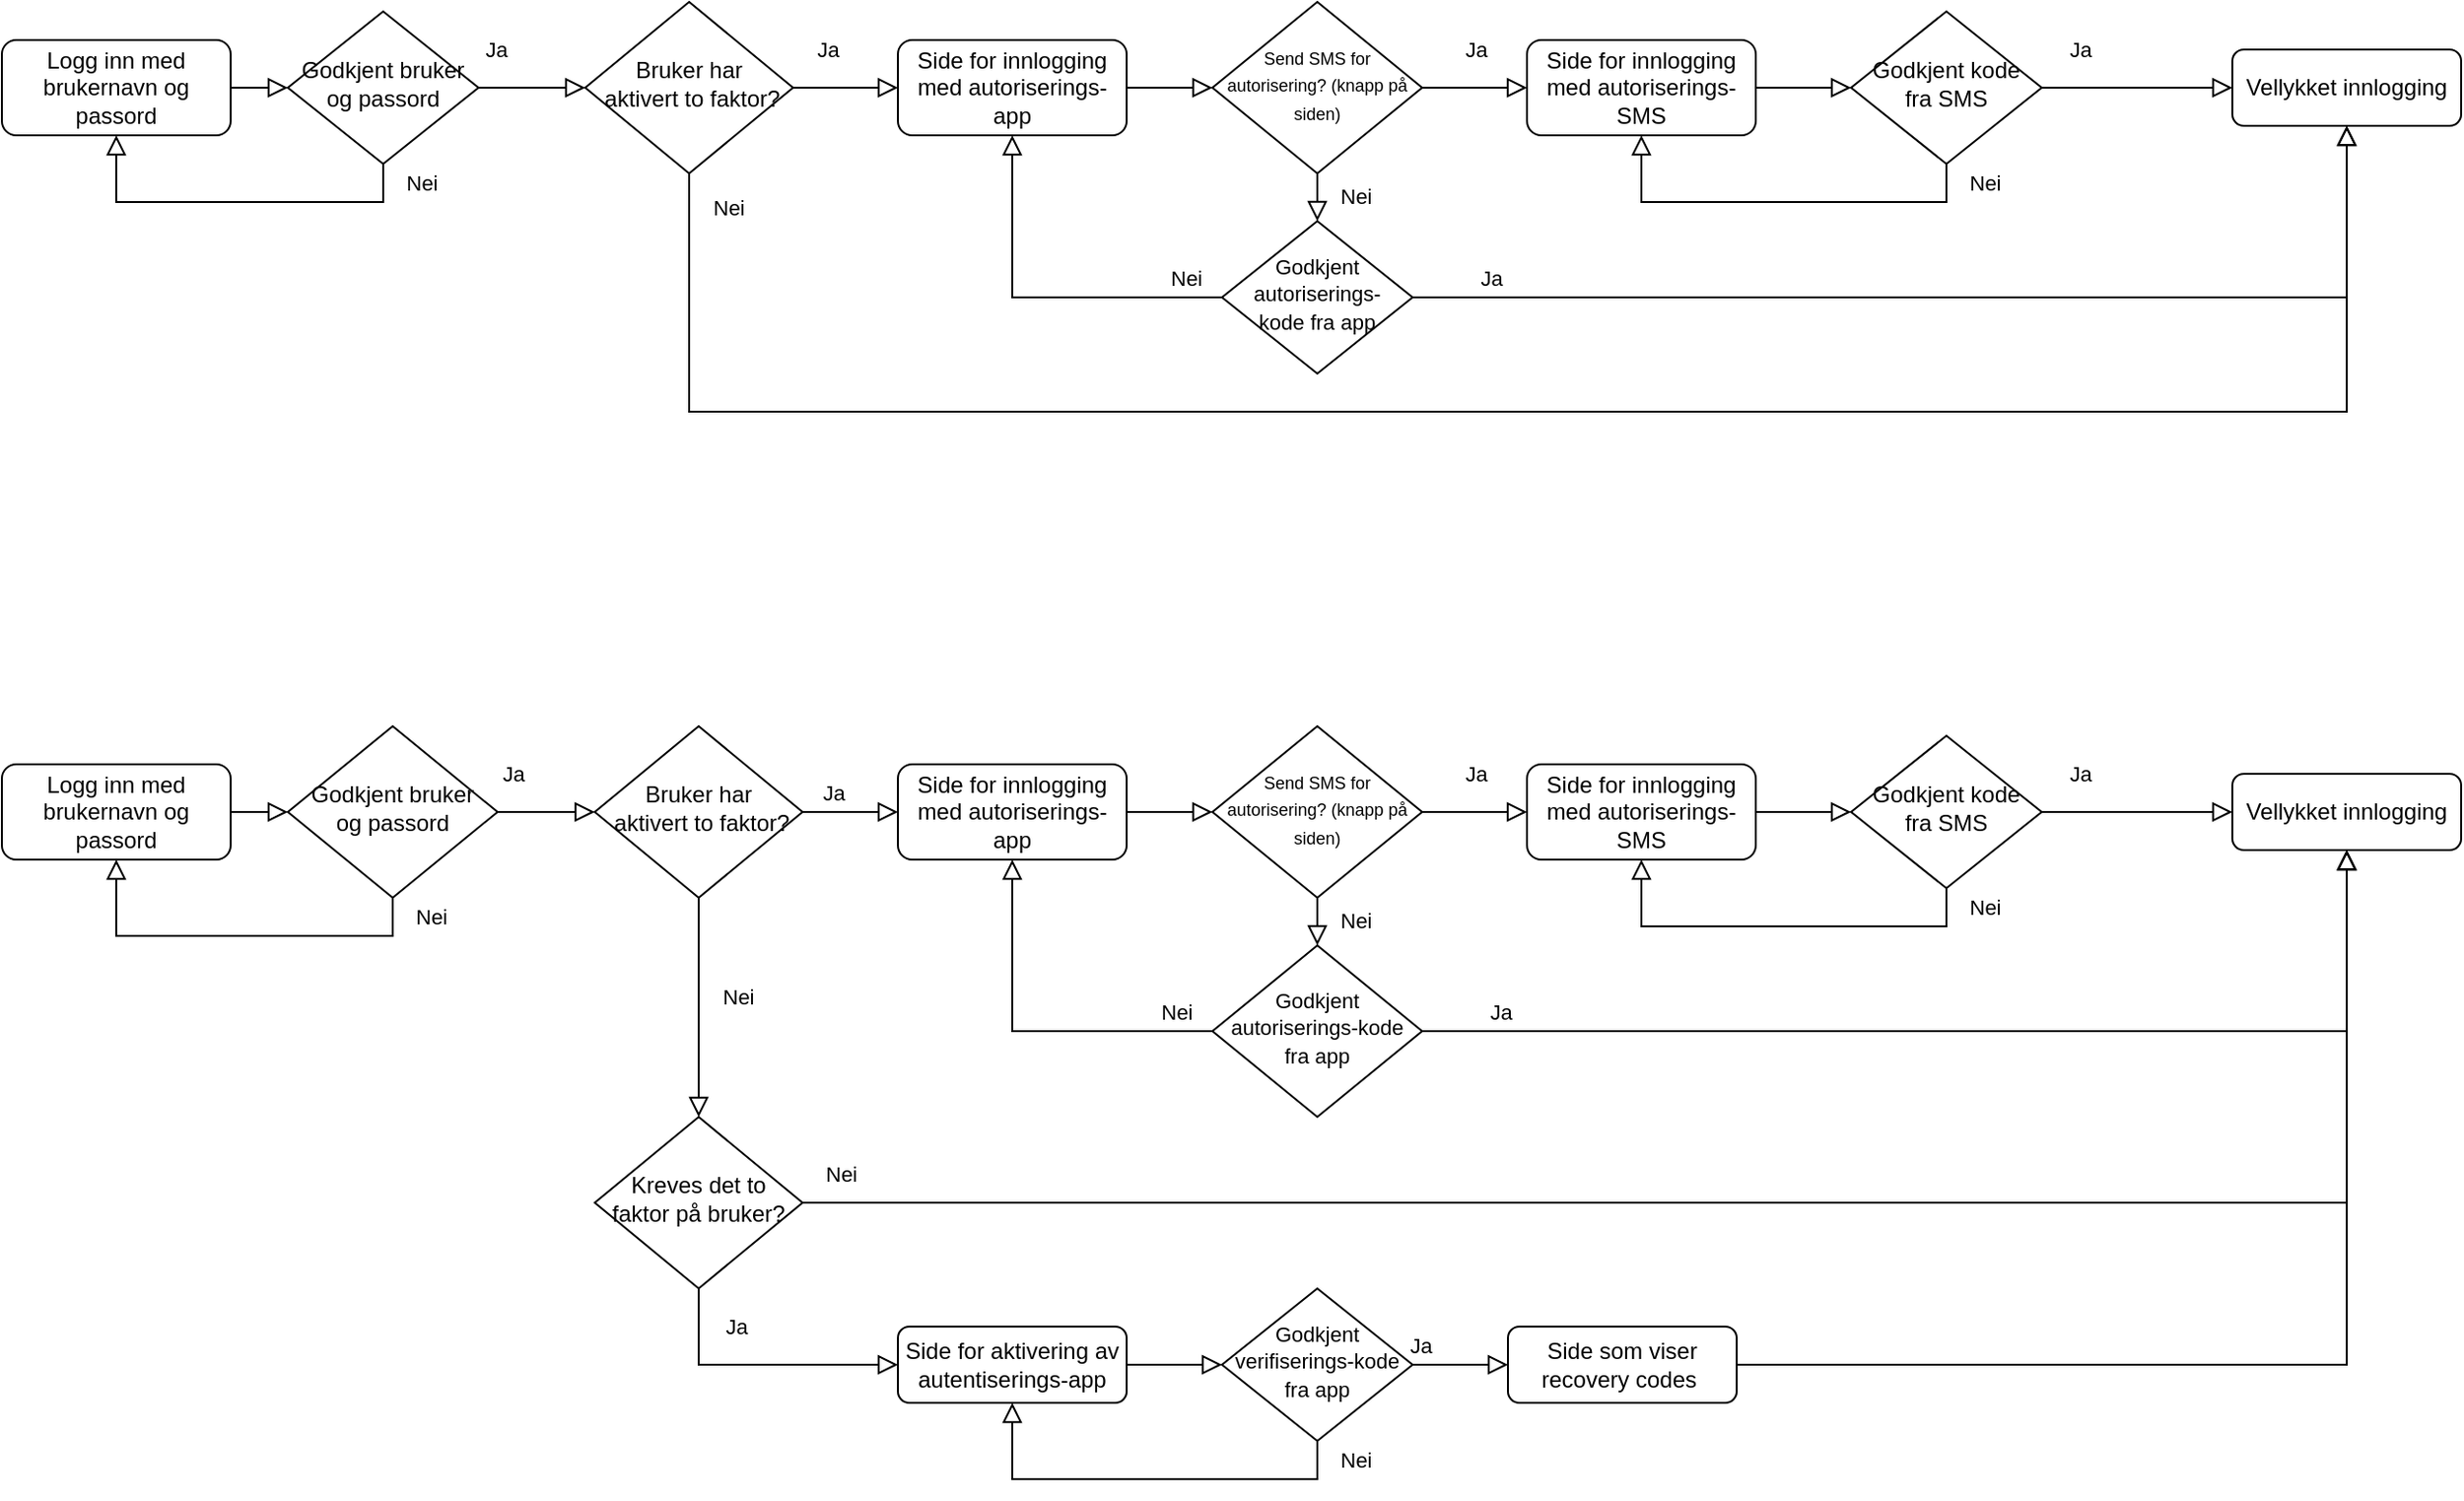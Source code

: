<mxfile version="14.8.6" type="github">
  <diagram id="C5RBs43oDa-KdzZeNtuy" name="Page-1">
    <mxGraphModel dx="2302" dy="1122" grid="1" gridSize="10" guides="1" tooltips="1" connect="1" arrows="1" fold="1" page="1" pageScale="1" pageWidth="2339" pageHeight="3300" math="0" shadow="0">
      <root>
        <mxCell id="WIyWlLk6GJQsqaUBKTNV-0" />
        <mxCell id="WIyWlLk6GJQsqaUBKTNV-1" parent="WIyWlLk6GJQsqaUBKTNV-0" />
        <mxCell id="WIyWlLk6GJQsqaUBKTNV-2" value="" style="rounded=0;html=1;jettySize=auto;orthogonalLoop=1;fontSize=11;endArrow=block;endFill=0;endSize=8;strokeWidth=1;shadow=0;labelBackgroundColor=none;edgeStyle=orthogonalEdgeStyle;" parent="WIyWlLk6GJQsqaUBKTNV-1" source="WIyWlLk6GJQsqaUBKTNV-3" target="WIyWlLk6GJQsqaUBKTNV-6" edge="1">
          <mxGeometry relative="1" as="geometry" />
        </mxCell>
        <mxCell id="WIyWlLk6GJQsqaUBKTNV-3" value="Logg inn med brukernavn og passord" style="rounded=1;whiteSpace=wrap;html=1;fontSize=12;glass=0;strokeWidth=1;shadow=0;" parent="WIyWlLk6GJQsqaUBKTNV-1" vertex="1">
          <mxGeometry x="20" y="185" width="120" height="50" as="geometry" />
        </mxCell>
        <mxCell id="WIyWlLk6GJQsqaUBKTNV-4" value="Ja" style="rounded=0;html=1;jettySize=auto;orthogonalLoop=1;fontSize=11;endArrow=block;endFill=0;endSize=8;strokeWidth=1;shadow=0;labelBackgroundColor=none;edgeStyle=orthogonalEdgeStyle;entryX=0;entryY=0.5;entryDx=0;entryDy=0;exitX=1;exitY=0.5;exitDx=0;exitDy=0;" parent="WIyWlLk6GJQsqaUBKTNV-1" source="WIyWlLk6GJQsqaUBKTNV-6" target="FbsgLhKxGdnLnTk0FxOp-0" edge="1">
          <mxGeometry x="-0.677" y="20" relative="1" as="geometry">
            <mxPoint as="offset" />
            <mxPoint x="320" y="210" as="targetPoint" />
          </mxGeometry>
        </mxCell>
        <mxCell id="WIyWlLk6GJQsqaUBKTNV-5" value="Nei" style="edgeStyle=orthogonalEdgeStyle;rounded=0;html=1;jettySize=auto;orthogonalLoop=1;fontSize=11;endArrow=block;endFill=0;endSize=8;strokeWidth=1;shadow=0;labelBackgroundColor=none;entryX=0.5;entryY=1;entryDx=0;entryDy=0;exitX=0.5;exitY=1;exitDx=0;exitDy=0;" parent="WIyWlLk6GJQsqaUBKTNV-1" source="WIyWlLk6GJQsqaUBKTNV-6" target="WIyWlLk6GJQsqaUBKTNV-3" edge="1">
          <mxGeometry x="-0.9" y="20" relative="1" as="geometry">
            <mxPoint as="offset" />
          </mxGeometry>
        </mxCell>
        <mxCell id="WIyWlLk6GJQsqaUBKTNV-6" value="Godkjent bruker og passord" style="rhombus;whiteSpace=wrap;html=1;shadow=0;fontFamily=Helvetica;fontSize=12;align=center;strokeWidth=1;spacing=6;spacingTop=-4;" parent="WIyWlLk6GJQsqaUBKTNV-1" vertex="1">
          <mxGeometry x="170" y="170" width="100" height="80" as="geometry" />
        </mxCell>
        <mxCell id="FbsgLhKxGdnLnTk0FxOp-0" value="Bruker har&lt;br&gt;&amp;nbsp;aktivert to faktor?" style="rhombus;whiteSpace=wrap;html=1;shadow=0;fontFamily=Helvetica;fontSize=12;align=center;strokeWidth=1;spacing=6;spacingTop=-4;" parent="WIyWlLk6GJQsqaUBKTNV-1" vertex="1">
          <mxGeometry x="326" y="165" width="109" height="90" as="geometry" />
        </mxCell>
        <mxCell id="FbsgLhKxGdnLnTk0FxOp-1" value="Ja" style="rounded=0;html=1;jettySize=auto;orthogonalLoop=1;fontSize=11;endArrow=block;endFill=0;endSize=8;strokeWidth=1;shadow=0;labelBackgroundColor=none;edgeStyle=orthogonalEdgeStyle;exitX=1;exitY=0.5;exitDx=0;exitDy=0;entryX=0;entryY=0.5;entryDx=0;entryDy=0;" parent="WIyWlLk6GJQsqaUBKTNV-1" source="FbsgLhKxGdnLnTk0FxOp-0" target="FbsgLhKxGdnLnTk0FxOp-7" edge="1">
          <mxGeometry x="-0.356" y="20" relative="1" as="geometry">
            <mxPoint as="offset" />
            <mxPoint x="460" y="209.58" as="sourcePoint" />
            <mxPoint x="475" y="210" as="targetPoint" />
          </mxGeometry>
        </mxCell>
        <mxCell id="FbsgLhKxGdnLnTk0FxOp-6" value="Nei" style="edgeStyle=orthogonalEdgeStyle;rounded=0;html=1;jettySize=auto;orthogonalLoop=1;fontSize=11;endArrow=block;endFill=0;endSize=8;strokeWidth=1;shadow=0;labelBackgroundColor=none;exitX=0.5;exitY=1;exitDx=0;exitDy=0;entryX=0.5;entryY=1;entryDx=0;entryDy=0;" parent="WIyWlLk6GJQsqaUBKTNV-1" source="FbsgLhKxGdnLnTk0FxOp-0" target="FbsgLhKxGdnLnTk0FxOp-24" edge="1">
          <mxGeometry x="-0.969" y="20" relative="1" as="geometry">
            <mxPoint as="offset" />
            <mxPoint x="413" y="300" as="sourcePoint" />
            <mxPoint x="1010" y="410" as="targetPoint" />
            <Array as="points">
              <mxPoint x="381" y="380" />
              <mxPoint x="1250" y="380" />
            </Array>
          </mxGeometry>
        </mxCell>
        <mxCell id="FbsgLhKxGdnLnTk0FxOp-7" value="Side for innlogging med autoriserings-app" style="rounded=1;whiteSpace=wrap;html=1;fontSize=12;glass=0;strokeWidth=1;shadow=0;" parent="WIyWlLk6GJQsqaUBKTNV-1" vertex="1">
          <mxGeometry x="490" y="185" width="120" height="50" as="geometry" />
        </mxCell>
        <mxCell id="FbsgLhKxGdnLnTk0FxOp-8" value="&lt;font style=&quot;font-size: 9px&quot;&gt;Send SMS for autorisering? (knapp på siden)&lt;/font&gt;" style="rhombus;whiteSpace=wrap;html=1;shadow=0;fontFamily=Helvetica;fontSize=12;align=center;strokeWidth=1;spacing=6;spacingTop=-4;" parent="WIyWlLk6GJQsqaUBKTNV-1" vertex="1">
          <mxGeometry x="655" y="165" width="110" height="90" as="geometry" />
        </mxCell>
        <mxCell id="FbsgLhKxGdnLnTk0FxOp-9" value="" style="rounded=0;html=1;jettySize=auto;orthogonalLoop=1;fontSize=11;endArrow=block;endFill=0;endSize=8;strokeWidth=1;shadow=0;labelBackgroundColor=none;edgeStyle=orthogonalEdgeStyle;exitX=1;exitY=0.5;exitDx=0;exitDy=0;entryX=0;entryY=0.5;entryDx=0;entryDy=0;" parent="WIyWlLk6GJQsqaUBKTNV-1" source="FbsgLhKxGdnLnTk0FxOp-7" target="FbsgLhKxGdnLnTk0FxOp-8" edge="1">
          <mxGeometry relative="1" as="geometry">
            <mxPoint x="630" y="209.66" as="sourcePoint" />
            <mxPoint x="660" y="209.66" as="targetPoint" />
          </mxGeometry>
        </mxCell>
        <mxCell id="FbsgLhKxGdnLnTk0FxOp-12" value="Ja" style="rounded=0;html=1;jettySize=auto;orthogonalLoop=1;fontSize=11;endArrow=block;endFill=0;endSize=8;strokeWidth=1;shadow=0;labelBackgroundColor=none;edgeStyle=orthogonalEdgeStyle;exitX=1;exitY=0.5;exitDx=0;exitDy=0;entryX=0;entryY=0.5;entryDx=0;entryDy=0;" parent="WIyWlLk6GJQsqaUBKTNV-1" source="FbsgLhKxGdnLnTk0FxOp-8" target="FbsgLhKxGdnLnTk0FxOp-18" edge="1">
          <mxGeometry y="20" relative="1" as="geometry">
            <mxPoint as="offset" />
            <mxPoint x="770.0" y="209.66" as="sourcePoint" />
            <mxPoint x="830.0" y="209.66" as="targetPoint" />
            <Array as="points" />
          </mxGeometry>
        </mxCell>
        <mxCell id="FbsgLhKxGdnLnTk0FxOp-13" value="Nei" style="edgeStyle=orthogonalEdgeStyle;rounded=0;html=1;jettySize=auto;orthogonalLoop=1;fontSize=11;endArrow=block;endFill=0;endSize=8;strokeWidth=1;shadow=0;labelBackgroundColor=none;exitX=0.5;exitY=1;exitDx=0;exitDy=0;entryX=0.5;entryY=0;entryDx=0;entryDy=0;" parent="WIyWlLk6GJQsqaUBKTNV-1" source="FbsgLhKxGdnLnTk0FxOp-8" target="FbsgLhKxGdnLnTk0FxOp-14" edge="1">
          <mxGeometry x="-0.1" y="20" relative="1" as="geometry">
            <mxPoint as="offset" />
            <mxPoint x="709.66" y="260" as="sourcePoint" />
            <mxPoint x="709.66" y="310" as="targetPoint" />
          </mxGeometry>
        </mxCell>
        <mxCell id="FbsgLhKxGdnLnTk0FxOp-14" value="&lt;font style=&quot;font-size: 11px&quot;&gt;Godkjent autoriserings-kode fra app&lt;/font&gt;" style="rhombus;whiteSpace=wrap;html=1;shadow=0;fontFamily=Helvetica;fontSize=12;align=center;strokeWidth=1;spacing=6;spacingTop=-4;" parent="WIyWlLk6GJQsqaUBKTNV-1" vertex="1">
          <mxGeometry x="660" y="280" width="100" height="80" as="geometry" />
        </mxCell>
        <mxCell id="FbsgLhKxGdnLnTk0FxOp-16" value="Ja" style="rounded=0;html=1;jettySize=auto;orthogonalLoop=1;fontSize=11;endArrow=block;endFill=0;endSize=8;strokeWidth=1;shadow=0;labelBackgroundColor=none;edgeStyle=orthogonalEdgeStyle;exitX=1;exitY=0.5;exitDx=0;exitDy=0;entryX=0.5;entryY=1;entryDx=0;entryDy=0;" parent="WIyWlLk6GJQsqaUBKTNV-1" source="FbsgLhKxGdnLnTk0FxOp-14" target="FbsgLhKxGdnLnTk0FxOp-24" edge="1">
          <mxGeometry x="-0.859" y="10" relative="1" as="geometry">
            <mxPoint as="offset" />
            <mxPoint x="740.0" y="400" as="sourcePoint" />
            <mxPoint x="710" y="410" as="targetPoint" />
          </mxGeometry>
        </mxCell>
        <mxCell id="FbsgLhKxGdnLnTk0FxOp-17" value="Nei" style="edgeStyle=orthogonalEdgeStyle;rounded=0;html=1;jettySize=auto;orthogonalLoop=1;fontSize=11;endArrow=block;endFill=0;endSize=8;strokeWidth=1;shadow=0;labelBackgroundColor=none;exitX=0;exitY=0.5;exitDx=0;exitDy=0;entryX=0.5;entryY=1;entryDx=0;entryDy=0;" parent="WIyWlLk6GJQsqaUBKTNV-1" source="FbsgLhKxGdnLnTk0FxOp-14" target="FbsgLhKxGdnLnTk0FxOp-7" edge="1">
          <mxGeometry x="-0.8" y="-10" relative="1" as="geometry">
            <mxPoint as="offset" />
            <mxPoint x="390.0" y="260" as="sourcePoint" />
            <mxPoint x="390.0" y="310" as="targetPoint" />
          </mxGeometry>
        </mxCell>
        <mxCell id="FbsgLhKxGdnLnTk0FxOp-18" value="Side for innlogging med autoriserings-SMS" style="rounded=1;whiteSpace=wrap;html=1;fontSize=12;glass=0;strokeWidth=1;shadow=0;" parent="WIyWlLk6GJQsqaUBKTNV-1" vertex="1">
          <mxGeometry x="820" y="185" width="120" height="50" as="geometry" />
        </mxCell>
        <mxCell id="FbsgLhKxGdnLnTk0FxOp-20" value="Godkjent kode fra SMS" style="rhombus;whiteSpace=wrap;html=1;shadow=0;fontFamily=Helvetica;fontSize=12;align=center;strokeWidth=1;spacing=6;spacingTop=-4;" parent="WIyWlLk6GJQsqaUBKTNV-1" vertex="1">
          <mxGeometry x="990" y="170" width="100" height="80" as="geometry" />
        </mxCell>
        <mxCell id="FbsgLhKxGdnLnTk0FxOp-21" value="Ja" style="rounded=0;html=1;jettySize=auto;orthogonalLoop=1;fontSize=11;endArrow=block;endFill=0;endSize=8;strokeWidth=1;shadow=0;labelBackgroundColor=none;edgeStyle=orthogonalEdgeStyle;exitX=1;exitY=0.5;exitDx=0;exitDy=0;entryX=0;entryY=0.5;entryDx=0;entryDy=0;" parent="WIyWlLk6GJQsqaUBKTNV-1" source="FbsgLhKxGdnLnTk0FxOp-20" target="FbsgLhKxGdnLnTk0FxOp-24" edge="1">
          <mxGeometry x="-0.6" y="20" relative="1" as="geometry">
            <mxPoint as="offset" />
            <mxPoint x="1080.0" y="500" as="sourcePoint" />
            <mxPoint x="1110" y="400" as="targetPoint" />
          </mxGeometry>
        </mxCell>
        <mxCell id="FbsgLhKxGdnLnTk0FxOp-22" value="Nei" style="edgeStyle=orthogonalEdgeStyle;rounded=0;html=1;jettySize=auto;orthogonalLoop=1;fontSize=11;endArrow=block;endFill=0;endSize=8;strokeWidth=1;shadow=0;labelBackgroundColor=none;exitX=0.5;exitY=1;exitDx=0;exitDy=0;entryX=0.5;entryY=1;entryDx=0;entryDy=0;" parent="WIyWlLk6GJQsqaUBKTNV-1" source="FbsgLhKxGdnLnTk0FxOp-20" target="FbsgLhKxGdnLnTk0FxOp-18" edge="1">
          <mxGeometry x="-0.909" y="20" relative="1" as="geometry">
            <mxPoint as="offset" />
            <mxPoint x="730.0" y="360" as="sourcePoint" />
            <mxPoint x="880" y="250" as="targetPoint" />
          </mxGeometry>
        </mxCell>
        <mxCell id="FbsgLhKxGdnLnTk0FxOp-23" value="" style="rounded=0;html=1;jettySize=auto;orthogonalLoop=1;fontSize=11;endArrow=block;endFill=0;endSize=8;strokeWidth=1;shadow=0;labelBackgroundColor=none;edgeStyle=orthogonalEdgeStyle;exitX=1;exitY=0.5;exitDx=0;exitDy=0;entryX=0;entryY=0.5;entryDx=0;entryDy=0;" parent="WIyWlLk6GJQsqaUBKTNV-1" source="FbsgLhKxGdnLnTk0FxOp-18" target="FbsgLhKxGdnLnTk0FxOp-20" edge="1">
          <mxGeometry relative="1" as="geometry">
            <mxPoint x="960" y="209.66" as="sourcePoint" />
            <mxPoint x="990.0" y="209.66" as="targetPoint" />
          </mxGeometry>
        </mxCell>
        <mxCell id="FbsgLhKxGdnLnTk0FxOp-24" value="Vellykket innlogging" style="rounded=1;whiteSpace=wrap;html=1;fontSize=12;glass=0;strokeWidth=1;shadow=0;" parent="WIyWlLk6GJQsqaUBKTNV-1" vertex="1">
          <mxGeometry x="1190" y="190" width="120" height="40" as="geometry" />
        </mxCell>
        <mxCell id="dkbyJw9zoHWxdn09qzIB-1" value="" style="rounded=0;html=1;jettySize=auto;orthogonalLoop=1;fontSize=11;endArrow=block;endFill=0;endSize=8;strokeWidth=1;shadow=0;labelBackgroundColor=none;edgeStyle=orthogonalEdgeStyle;" edge="1" source="dkbyJw9zoHWxdn09qzIB-2" target="dkbyJw9zoHWxdn09qzIB-5" parent="WIyWlLk6GJQsqaUBKTNV-1">
          <mxGeometry relative="1" as="geometry" />
        </mxCell>
        <mxCell id="dkbyJw9zoHWxdn09qzIB-2" value="Logg inn med brukernavn og passord" style="rounded=1;whiteSpace=wrap;html=1;fontSize=12;glass=0;strokeWidth=1;shadow=0;" vertex="1" parent="WIyWlLk6GJQsqaUBKTNV-1">
          <mxGeometry x="20" y="565" width="120" height="50" as="geometry" />
        </mxCell>
        <mxCell id="dkbyJw9zoHWxdn09qzIB-3" value="Ja" style="rounded=0;html=1;jettySize=auto;orthogonalLoop=1;fontSize=11;endArrow=block;endFill=0;endSize=8;strokeWidth=1;shadow=0;labelBackgroundColor=none;edgeStyle=orthogonalEdgeStyle;entryX=0;entryY=0.5;entryDx=0;entryDy=0;exitX=1;exitY=0.5;exitDx=0;exitDy=0;" edge="1" source="dkbyJw9zoHWxdn09qzIB-5" target="dkbyJw9zoHWxdn09qzIB-6" parent="WIyWlLk6GJQsqaUBKTNV-1">
          <mxGeometry x="-0.677" y="20" relative="1" as="geometry">
            <mxPoint as="offset" />
            <mxPoint x="320" y="590" as="targetPoint" />
          </mxGeometry>
        </mxCell>
        <mxCell id="dkbyJw9zoHWxdn09qzIB-4" value="Nei" style="edgeStyle=orthogonalEdgeStyle;rounded=0;html=1;jettySize=auto;orthogonalLoop=1;fontSize=11;endArrow=block;endFill=0;endSize=8;strokeWidth=1;shadow=0;labelBackgroundColor=none;entryX=0.5;entryY=1;entryDx=0;entryDy=0;exitX=0.5;exitY=1;exitDx=0;exitDy=0;" edge="1" source="dkbyJw9zoHWxdn09qzIB-5" target="dkbyJw9zoHWxdn09qzIB-2" parent="WIyWlLk6GJQsqaUBKTNV-1">
          <mxGeometry x="-0.9" y="20" relative="1" as="geometry">
            <mxPoint as="offset" />
          </mxGeometry>
        </mxCell>
        <mxCell id="dkbyJw9zoHWxdn09qzIB-5" value="Godkjent bruker og passord" style="rhombus;whiteSpace=wrap;html=1;shadow=0;fontFamily=Helvetica;fontSize=12;align=center;strokeWidth=1;spacing=6;spacingTop=-4;" vertex="1" parent="WIyWlLk6GJQsqaUBKTNV-1">
          <mxGeometry x="170" y="545" width="110" height="90" as="geometry" />
        </mxCell>
        <mxCell id="dkbyJw9zoHWxdn09qzIB-6" value="Bruker har&lt;br&gt;&amp;nbsp;aktivert to faktor?" style="rhombus;whiteSpace=wrap;html=1;shadow=0;fontFamily=Helvetica;fontSize=12;align=center;strokeWidth=1;spacing=6;spacingTop=-4;" vertex="1" parent="WIyWlLk6GJQsqaUBKTNV-1">
          <mxGeometry x="331" y="545" width="109" height="90" as="geometry" />
        </mxCell>
        <mxCell id="dkbyJw9zoHWxdn09qzIB-7" value="Ja" style="rounded=0;html=1;jettySize=auto;orthogonalLoop=1;fontSize=11;endArrow=block;endFill=0;endSize=8;strokeWidth=1;shadow=0;labelBackgroundColor=none;edgeStyle=orthogonalEdgeStyle;exitX=1;exitY=0.5;exitDx=0;exitDy=0;entryX=0;entryY=0.5;entryDx=0;entryDy=0;" edge="1" source="dkbyJw9zoHWxdn09qzIB-6" target="dkbyJw9zoHWxdn09qzIB-9" parent="WIyWlLk6GJQsqaUBKTNV-1">
          <mxGeometry x="-0.356" y="10" relative="1" as="geometry">
            <mxPoint as="offset" />
            <mxPoint x="460" y="589.58" as="sourcePoint" />
            <mxPoint x="475" y="590" as="targetPoint" />
          </mxGeometry>
        </mxCell>
        <mxCell id="dkbyJw9zoHWxdn09qzIB-9" value="Side for innlogging med autoriserings-app" style="rounded=1;whiteSpace=wrap;html=1;fontSize=12;glass=0;strokeWidth=1;shadow=0;" vertex="1" parent="WIyWlLk6GJQsqaUBKTNV-1">
          <mxGeometry x="490" y="565" width="120" height="50" as="geometry" />
        </mxCell>
        <mxCell id="dkbyJw9zoHWxdn09qzIB-10" value="&lt;font style=&quot;font-size: 9px&quot;&gt;Send SMS for autorisering? (knapp på siden)&lt;/font&gt;" style="rhombus;whiteSpace=wrap;html=1;shadow=0;fontFamily=Helvetica;fontSize=12;align=center;strokeWidth=1;spacing=6;spacingTop=-4;" vertex="1" parent="WIyWlLk6GJQsqaUBKTNV-1">
          <mxGeometry x="655" y="545" width="110" height="90" as="geometry" />
        </mxCell>
        <mxCell id="dkbyJw9zoHWxdn09qzIB-11" value="" style="rounded=0;html=1;jettySize=auto;orthogonalLoop=1;fontSize=11;endArrow=block;endFill=0;endSize=8;strokeWidth=1;shadow=0;labelBackgroundColor=none;edgeStyle=orthogonalEdgeStyle;exitX=1;exitY=0.5;exitDx=0;exitDy=0;entryX=0;entryY=0.5;entryDx=0;entryDy=0;" edge="1" source="dkbyJw9zoHWxdn09qzIB-9" target="dkbyJw9zoHWxdn09qzIB-10" parent="WIyWlLk6GJQsqaUBKTNV-1">
          <mxGeometry relative="1" as="geometry">
            <mxPoint x="630" y="589.66" as="sourcePoint" />
            <mxPoint x="660" y="589.66" as="targetPoint" />
          </mxGeometry>
        </mxCell>
        <mxCell id="dkbyJw9zoHWxdn09qzIB-12" value="Ja" style="rounded=0;html=1;jettySize=auto;orthogonalLoop=1;fontSize=11;endArrow=block;endFill=0;endSize=8;strokeWidth=1;shadow=0;labelBackgroundColor=none;edgeStyle=orthogonalEdgeStyle;exitX=1;exitY=0.5;exitDx=0;exitDy=0;entryX=0;entryY=0.5;entryDx=0;entryDy=0;" edge="1" source="dkbyJw9zoHWxdn09qzIB-10" target="dkbyJw9zoHWxdn09qzIB-17" parent="WIyWlLk6GJQsqaUBKTNV-1">
          <mxGeometry y="20" relative="1" as="geometry">
            <mxPoint as="offset" />
            <mxPoint x="770.0" y="589.66" as="sourcePoint" />
            <mxPoint x="830.0" y="589.66" as="targetPoint" />
            <Array as="points" />
          </mxGeometry>
        </mxCell>
        <mxCell id="dkbyJw9zoHWxdn09qzIB-13" value="Nei" style="edgeStyle=orthogonalEdgeStyle;rounded=0;html=1;jettySize=auto;orthogonalLoop=1;fontSize=11;endArrow=block;endFill=0;endSize=8;strokeWidth=1;shadow=0;labelBackgroundColor=none;exitX=0.5;exitY=1;exitDx=0;exitDy=0;entryX=0.5;entryY=0;entryDx=0;entryDy=0;" edge="1" source="dkbyJw9zoHWxdn09qzIB-10" target="dkbyJw9zoHWxdn09qzIB-14" parent="WIyWlLk6GJQsqaUBKTNV-1">
          <mxGeometry x="-0.1" y="20" relative="1" as="geometry">
            <mxPoint as="offset" />
            <mxPoint x="709.66" y="640" as="sourcePoint" />
            <mxPoint x="709.66" y="690" as="targetPoint" />
          </mxGeometry>
        </mxCell>
        <mxCell id="dkbyJw9zoHWxdn09qzIB-14" value="&lt;font style=&quot;font-size: 11px&quot;&gt;Godkjent autoriserings-kode fra app&lt;/font&gt;" style="rhombus;whiteSpace=wrap;html=1;shadow=0;fontFamily=Helvetica;fontSize=12;align=center;strokeWidth=1;spacing=6;spacingTop=-4;" vertex="1" parent="WIyWlLk6GJQsqaUBKTNV-1">
          <mxGeometry x="655" y="660" width="110" height="90" as="geometry" />
        </mxCell>
        <mxCell id="dkbyJw9zoHWxdn09qzIB-15" value="Ja" style="rounded=0;html=1;jettySize=auto;orthogonalLoop=1;fontSize=11;endArrow=block;endFill=0;endSize=8;strokeWidth=1;shadow=0;labelBackgroundColor=none;edgeStyle=orthogonalEdgeStyle;exitX=1;exitY=0.5;exitDx=0;exitDy=0;entryX=0.5;entryY=1;entryDx=0;entryDy=0;" edge="1" source="dkbyJw9zoHWxdn09qzIB-14" target="dkbyJw9zoHWxdn09qzIB-22" parent="WIyWlLk6GJQsqaUBKTNV-1">
          <mxGeometry x="-0.859" y="10" relative="1" as="geometry">
            <mxPoint as="offset" />
            <mxPoint x="740.0" y="780" as="sourcePoint" />
            <mxPoint x="710" y="790" as="targetPoint" />
          </mxGeometry>
        </mxCell>
        <mxCell id="dkbyJw9zoHWxdn09qzIB-16" value="Nei" style="edgeStyle=orthogonalEdgeStyle;rounded=0;html=1;jettySize=auto;orthogonalLoop=1;fontSize=11;endArrow=block;endFill=0;endSize=8;strokeWidth=1;shadow=0;labelBackgroundColor=none;exitX=0;exitY=0.5;exitDx=0;exitDy=0;entryX=0.5;entryY=1;entryDx=0;entryDy=0;" edge="1" source="dkbyJw9zoHWxdn09qzIB-14" target="dkbyJw9zoHWxdn09qzIB-9" parent="WIyWlLk6GJQsqaUBKTNV-1">
          <mxGeometry x="-0.8" y="-10" relative="1" as="geometry">
            <mxPoint as="offset" />
            <mxPoint x="390.0" y="640" as="sourcePoint" />
            <mxPoint x="390.0" y="690" as="targetPoint" />
          </mxGeometry>
        </mxCell>
        <mxCell id="dkbyJw9zoHWxdn09qzIB-17" value="Side for innlogging med autoriserings-SMS" style="rounded=1;whiteSpace=wrap;html=1;fontSize=12;glass=0;strokeWidth=1;shadow=0;" vertex="1" parent="WIyWlLk6GJQsqaUBKTNV-1">
          <mxGeometry x="820" y="565" width="120" height="50" as="geometry" />
        </mxCell>
        <mxCell id="dkbyJw9zoHWxdn09qzIB-18" value="Godkjent kode fra SMS" style="rhombus;whiteSpace=wrap;html=1;shadow=0;fontFamily=Helvetica;fontSize=12;align=center;strokeWidth=1;spacing=6;spacingTop=-4;" vertex="1" parent="WIyWlLk6GJQsqaUBKTNV-1">
          <mxGeometry x="990" y="550" width="100" height="80" as="geometry" />
        </mxCell>
        <mxCell id="dkbyJw9zoHWxdn09qzIB-19" value="Ja" style="rounded=0;html=1;jettySize=auto;orthogonalLoop=1;fontSize=11;endArrow=block;endFill=0;endSize=8;strokeWidth=1;shadow=0;labelBackgroundColor=none;edgeStyle=orthogonalEdgeStyle;exitX=1;exitY=0.5;exitDx=0;exitDy=0;entryX=0;entryY=0.5;entryDx=0;entryDy=0;" edge="1" source="dkbyJw9zoHWxdn09qzIB-18" target="dkbyJw9zoHWxdn09qzIB-22" parent="WIyWlLk6GJQsqaUBKTNV-1">
          <mxGeometry x="-0.6" y="20" relative="1" as="geometry">
            <mxPoint as="offset" />
            <mxPoint x="1080.0" y="880" as="sourcePoint" />
            <mxPoint x="1110" y="780" as="targetPoint" />
          </mxGeometry>
        </mxCell>
        <mxCell id="dkbyJw9zoHWxdn09qzIB-20" value="Nei" style="edgeStyle=orthogonalEdgeStyle;rounded=0;html=1;jettySize=auto;orthogonalLoop=1;fontSize=11;endArrow=block;endFill=0;endSize=8;strokeWidth=1;shadow=0;labelBackgroundColor=none;exitX=0.5;exitY=1;exitDx=0;exitDy=0;entryX=0.5;entryY=1;entryDx=0;entryDy=0;" edge="1" source="dkbyJw9zoHWxdn09qzIB-18" target="dkbyJw9zoHWxdn09qzIB-17" parent="WIyWlLk6GJQsqaUBKTNV-1">
          <mxGeometry x="-0.909" y="20" relative="1" as="geometry">
            <mxPoint as="offset" />
            <mxPoint x="730.0" y="740" as="sourcePoint" />
            <mxPoint x="880" y="630" as="targetPoint" />
          </mxGeometry>
        </mxCell>
        <mxCell id="dkbyJw9zoHWxdn09qzIB-21" value="" style="rounded=0;html=1;jettySize=auto;orthogonalLoop=1;fontSize=11;endArrow=block;endFill=0;endSize=8;strokeWidth=1;shadow=0;labelBackgroundColor=none;edgeStyle=orthogonalEdgeStyle;exitX=1;exitY=0.5;exitDx=0;exitDy=0;entryX=0;entryY=0.5;entryDx=0;entryDy=0;" edge="1" source="dkbyJw9zoHWxdn09qzIB-17" target="dkbyJw9zoHWxdn09qzIB-18" parent="WIyWlLk6GJQsqaUBKTNV-1">
          <mxGeometry relative="1" as="geometry">
            <mxPoint x="960" y="589.66" as="sourcePoint" />
            <mxPoint x="990.0" y="589.66" as="targetPoint" />
          </mxGeometry>
        </mxCell>
        <mxCell id="dkbyJw9zoHWxdn09qzIB-22" value="Vellykket innlogging" style="rounded=1;whiteSpace=wrap;html=1;fontSize=12;glass=0;strokeWidth=1;shadow=0;" vertex="1" parent="WIyWlLk6GJQsqaUBKTNV-1">
          <mxGeometry x="1190" y="570" width="120" height="40" as="geometry" />
        </mxCell>
        <mxCell id="dkbyJw9zoHWxdn09qzIB-23" value="Kreves det to faktor på bruker?" style="rhombus;whiteSpace=wrap;html=1;shadow=0;fontFamily=Helvetica;fontSize=12;align=center;strokeWidth=1;spacing=6;spacingTop=-4;" vertex="1" parent="WIyWlLk6GJQsqaUBKTNV-1">
          <mxGeometry x="331" y="750" width="109" height="90" as="geometry" />
        </mxCell>
        <mxCell id="dkbyJw9zoHWxdn09qzIB-24" value="Nei" style="edgeStyle=orthogonalEdgeStyle;rounded=0;html=1;jettySize=auto;orthogonalLoop=1;fontSize=11;endArrow=block;endFill=0;endSize=8;strokeWidth=1;shadow=0;labelBackgroundColor=none;exitX=0.5;exitY=1;exitDx=0;exitDy=0;entryX=0.5;entryY=0;entryDx=0;entryDy=0;" edge="1" parent="WIyWlLk6GJQsqaUBKTNV-1" source="dkbyJw9zoHWxdn09qzIB-6" target="dkbyJw9zoHWxdn09qzIB-23">
          <mxGeometry x="-0.1" y="20" relative="1" as="geometry">
            <mxPoint as="offset" />
            <mxPoint x="720" y="640" as="sourcePoint" />
            <mxPoint x="720" y="670" as="targetPoint" />
          </mxGeometry>
        </mxCell>
        <mxCell id="dkbyJw9zoHWxdn09qzIB-26" value="Side for aktivering av autentiserings-app" style="rounded=1;whiteSpace=wrap;html=1;fontSize=12;glass=0;strokeWidth=1;shadow=0;" vertex="1" parent="WIyWlLk6GJQsqaUBKTNV-1">
          <mxGeometry x="490" y="860" width="120" height="40" as="geometry" />
        </mxCell>
        <mxCell id="dkbyJw9zoHWxdn09qzIB-27" value="Ja" style="rounded=0;html=1;jettySize=auto;orthogonalLoop=1;fontSize=11;endArrow=block;endFill=0;endSize=8;strokeWidth=1;shadow=0;labelBackgroundColor=none;edgeStyle=orthogonalEdgeStyle;exitX=0.5;exitY=1;exitDx=0;exitDy=0;entryX=0;entryY=0.5;entryDx=0;entryDy=0;" edge="1" parent="WIyWlLk6GJQsqaUBKTNV-1" source="dkbyJw9zoHWxdn09qzIB-23" target="dkbyJw9zoHWxdn09qzIB-26">
          <mxGeometry x="-0.732" y="19" relative="1" as="geometry">
            <mxPoint as="offset" />
            <mxPoint x="441" y="600" as="sourcePoint" />
            <mxPoint x="500" y="600" as="targetPoint" />
          </mxGeometry>
        </mxCell>
        <mxCell id="dkbyJw9zoHWxdn09qzIB-28" value="&lt;font style=&quot;font-size: 11px&quot;&gt;Godkjent verifiserings-kode fra app&lt;/font&gt;" style="rhombus;whiteSpace=wrap;html=1;shadow=0;fontFamily=Helvetica;fontSize=12;align=center;strokeWidth=1;spacing=6;spacingTop=-4;" vertex="1" parent="WIyWlLk6GJQsqaUBKTNV-1">
          <mxGeometry x="660" y="840" width="100" height="80" as="geometry" />
        </mxCell>
        <mxCell id="dkbyJw9zoHWxdn09qzIB-29" value="" style="rounded=0;html=1;jettySize=auto;orthogonalLoop=1;fontSize=11;endArrow=block;endFill=0;endSize=8;strokeWidth=1;shadow=0;labelBackgroundColor=none;edgeStyle=orthogonalEdgeStyle;exitX=1;exitY=0.5;exitDx=0;exitDy=0;entryX=0;entryY=0.5;entryDx=0;entryDy=0;" edge="1" parent="WIyWlLk6GJQsqaUBKTNV-1" source="dkbyJw9zoHWxdn09qzIB-26" target="dkbyJw9zoHWxdn09qzIB-28">
          <mxGeometry relative="1" as="geometry">
            <mxPoint x="620" y="600" as="sourcePoint" />
            <mxPoint x="670" y="600" as="targetPoint" />
          </mxGeometry>
        </mxCell>
        <mxCell id="dkbyJw9zoHWxdn09qzIB-31" value="Nei" style="edgeStyle=orthogonalEdgeStyle;rounded=0;html=1;jettySize=auto;orthogonalLoop=1;fontSize=11;endArrow=block;endFill=0;endSize=8;strokeWidth=1;shadow=0;labelBackgroundColor=none;exitX=0.5;exitY=1;exitDx=0;exitDy=0;entryX=0.5;entryY=1;entryDx=0;entryDy=0;" edge="1" parent="WIyWlLk6GJQsqaUBKTNV-1" source="dkbyJw9zoHWxdn09qzIB-28" target="dkbyJw9zoHWxdn09qzIB-26">
          <mxGeometry x="-0.909" y="20" relative="1" as="geometry">
            <mxPoint as="offset" />
            <mxPoint x="670" y="710" as="sourcePoint" />
            <mxPoint x="560" y="620" as="targetPoint" />
          </mxGeometry>
        </mxCell>
        <mxCell id="dkbyJw9zoHWxdn09qzIB-32" value="Ja" style="rounded=0;html=1;jettySize=auto;orthogonalLoop=1;fontSize=11;endArrow=block;endFill=0;endSize=8;strokeWidth=1;shadow=0;labelBackgroundColor=none;edgeStyle=orthogonalEdgeStyle;exitX=1;exitY=0.5;exitDx=0;exitDy=0;entryX=0;entryY=0.5;entryDx=0;entryDy=0;" edge="1" parent="WIyWlLk6GJQsqaUBKTNV-1" source="dkbyJw9zoHWxdn09qzIB-28" target="dkbyJw9zoHWxdn09qzIB-33">
          <mxGeometry x="-0.859" y="10" relative="1" as="geometry">
            <mxPoint as="offset" />
            <mxPoint x="720" y="750" as="sourcePoint" />
            <mxPoint x="800" y="880" as="targetPoint" />
          </mxGeometry>
        </mxCell>
        <mxCell id="dkbyJw9zoHWxdn09qzIB-33" value="Side som viser recovery codes&amp;nbsp;" style="rounded=1;whiteSpace=wrap;html=1;fontSize=12;glass=0;strokeWidth=1;shadow=0;" vertex="1" parent="WIyWlLk6GJQsqaUBKTNV-1">
          <mxGeometry x="810" y="860" width="120" height="40" as="geometry" />
        </mxCell>
        <mxCell id="dkbyJw9zoHWxdn09qzIB-34" value="" style="rounded=0;html=1;jettySize=auto;orthogonalLoop=1;fontSize=11;endArrow=block;endFill=0;endSize=8;strokeWidth=1;shadow=0;labelBackgroundColor=none;edgeStyle=orthogonalEdgeStyle;exitX=1;exitY=0.5;exitDx=0;exitDy=0;entryX=0.5;entryY=1;entryDx=0;entryDy=0;" edge="1" parent="WIyWlLk6GJQsqaUBKTNV-1" source="dkbyJw9zoHWxdn09qzIB-33" target="dkbyJw9zoHWxdn09qzIB-22">
          <mxGeometry relative="1" as="geometry">
            <mxPoint x="620" y="600" as="sourcePoint" />
            <mxPoint x="670" y="600" as="targetPoint" />
          </mxGeometry>
        </mxCell>
        <mxCell id="dkbyJw9zoHWxdn09qzIB-35" value="Nei" style="edgeStyle=orthogonalEdgeStyle;rounded=0;html=1;jettySize=auto;orthogonalLoop=1;fontSize=11;endArrow=block;endFill=0;endSize=8;strokeWidth=1;shadow=0;labelBackgroundColor=none;exitX=1;exitY=0.5;exitDx=0;exitDy=0;entryX=0.5;entryY=1;entryDx=0;entryDy=0;" edge="1" parent="WIyWlLk6GJQsqaUBKTNV-1" source="dkbyJw9zoHWxdn09qzIB-23" target="dkbyJw9zoHWxdn09qzIB-22">
          <mxGeometry x="-0.96" y="15" relative="1" as="geometry">
            <mxPoint as="offset" />
            <mxPoint x="395.5" y="645" as="sourcePoint" />
            <mxPoint x="395.5" y="760" as="targetPoint" />
          </mxGeometry>
        </mxCell>
      </root>
    </mxGraphModel>
  </diagram>
</mxfile>
